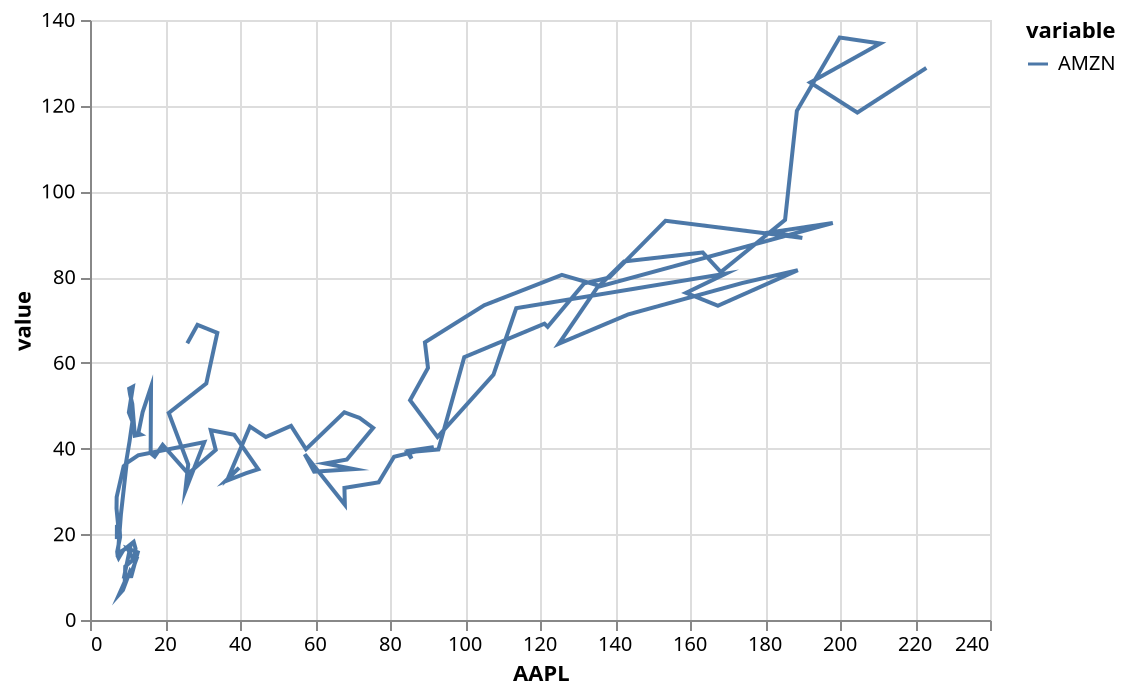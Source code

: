 {"mark": "line", "encoding": {"x": {"field": "AAPL", "type": "quantitative"}, "y": {"field": "value", "type": "quantitative"}, "color": {"field": "variable", "type": "nominal"}, "order": {"field": "date", "type": "temporal"}}, "$schema": "https://vega.github.io/schema/vega-lite/v2.json", "width": 450, "height": 300, "selection": {"grid": {"type": "interval", "bind": "scales"}}, "data": {"values": [{"AAPL": 25.94, "date": "2000-01-01", "variable": "AMZN", "value": 64.56}, {"AAPL": 28.66, "date": "2000-02-01", "variable": "AMZN", "value": 68.87}, {"AAPL": 33.95, "date": "2000-03-01", "variable": "AMZN", "value": 67.0}, {"AAPL": 31.01, "date": "2000-04-01", "variable": "AMZN", "value": 55.19}, {"AAPL": 21.0, "date": "2000-05-01", "variable": "AMZN", "value": 48.31}, {"AAPL": 26.19, "date": "2000-06-01", "variable": "AMZN", "value": 36.31}, {"AAPL": 25.41, "date": "2000-07-01", "variable": "AMZN", "value": 30.12}, {"AAPL": 30.47, "date": "2000-08-01", "variable": "AMZN", "value": 41.5}, {"AAPL": 12.88, "date": "2000-09-01", "variable": "AMZN", "value": 38.44}, {"AAPL": 9.78, "date": "2000-10-01", "variable": "AMZN", "value": 36.62}, {"AAPL": 8.25, "date": "2000-11-01", "variable": "AMZN", "value": 24.69}, {"AAPL": 7.44, "date": "2000-12-01", "variable": "AMZN", "value": 15.56}, {"AAPL": 10.81, "date": "2001-01-01", "variable": "AMZN", "value": 17.31}, {"AAPL": 9.12, "date": "2001-02-01", "variable": "AMZN", "value": 10.19}, {"AAPL": 11.03, "date": "2001-03-01", "variable": "AMZN", "value": 10.23}, {"AAPL": 12.74, "date": "2001-04-01", "variable": "AMZN", "value": 15.78}, {"AAPL": 9.98, "date": "2001-05-01", "variable": "AMZN", "value": 16.69}, {"AAPL": 11.62, "date": "2001-06-01", "variable": "AMZN", "value": 14.15}, {"AAPL": 9.4, "date": "2001-07-01", "variable": "AMZN", "value": 12.49}, {"AAPL": 9.27, "date": "2001-08-01", "variable": "AMZN", "value": 8.94}, {"AAPL": 7.76, "date": "2001-09-01", "variable": "AMZN", "value": 5.97}, {"AAPL": 8.78, "date": "2001-10-01", "variable": "AMZN", "value": 6.98}, {"AAPL": 10.65, "date": "2001-11-01", "variable": "AMZN", "value": 11.32}, {"AAPL": 10.95, "date": "2001-12-01", "variable": "AMZN", "value": 10.82}, {"AAPL": 12.36, "date": "2002-01-01", "variable": "AMZN", "value": 14.19}, {"AAPL": 10.85, "date": "2002-02-01", "variable": "AMZN", "value": 14.1}, {"AAPL": 11.84, "date": "2002-03-01", "variable": "AMZN", "value": 14.3}, {"AAPL": 12.14, "date": "2002-04-01", "variable": "AMZN", "value": 16.69}, {"AAPL": 11.65, "date": "2002-05-01", "variable": "AMZN", "value": 18.23}, {"AAPL": 8.86, "date": "2002-06-01", "variable": "AMZN", "value": 16.25}, {"AAPL": 7.63, "date": "2002-07-01", "variable": "AMZN", "value": 14.45}, {"AAPL": 7.38, "date": "2002-08-01", "variable": "AMZN", "value": 14.94}, {"AAPL": 7.25, "date": "2002-09-01", "variable": "AMZN", "value": 15.93}, {"AAPL": 8.03, "date": "2002-10-01", "variable": "AMZN", "value": 19.36}, {"AAPL": 7.75, "date": "2002-11-01", "variable": "AMZN", "value": 23.35}, {"AAPL": 7.16, "date": "2002-12-01", "variable": "AMZN", "value": 18.89}, {"AAPL": 7.18, "date": "2003-01-01", "variable": "AMZN", "value": 21.85}, {"AAPL": 7.51, "date": "2003-02-01", "variable": "AMZN", "value": 22.01}, {"AAPL": 7.07, "date": "2003-03-01", "variable": "AMZN", "value": 26.03}, {"AAPL": 7.11, "date": "2003-04-01", "variable": "AMZN", "value": 28.69}, {"AAPL": 8.98, "date": "2003-05-01", "variable": "AMZN", "value": 35.89}, {"AAPL": 9.53, "date": "2003-06-01", "variable": "AMZN", "value": 36.32}, {"AAPL": 10.54, "date": "2003-07-01", "variable": "AMZN", "value": 41.64}, {"AAPL": 11.31, "date": "2003-08-01", "variable": "AMZN", "value": 46.32}, {"AAPL": 10.36, "date": "2003-09-01", "variable": "AMZN", "value": 48.43}, {"AAPL": 11.44, "date": "2003-10-01", "variable": "AMZN", "value": 54.43}, {"AAPL": 10.45, "date": "2003-11-01", "variable": "AMZN", "value": 53.97}, {"AAPL": 10.69, "date": "2003-12-01", "variable": "AMZN", "value": 52.62}, {"AAPL": 11.28, "date": "2004-01-01", "variable": "AMZN", "value": 50.4}, {"AAPL": 11.96, "date": "2004-02-01", "variable": "AMZN", "value": 43.01}, {"AAPL": 13.52, "date": "2004-03-01", "variable": "AMZN", "value": 43.28}, {"AAPL": 12.89, "date": "2004-04-01", "variable": "AMZN", "value": 43.6}, {"AAPL": 14.03, "date": "2004-05-01", "variable": "AMZN", "value": 48.5}, {"AAPL": 16.27, "date": "2004-06-01", "variable": "AMZN", "value": 54.4}, {"AAPL": 16.17, "date": "2004-07-01", "variable": "AMZN", "value": 38.92}, {"AAPL": 17.25, "date": "2004-08-01", "variable": "AMZN", "value": 38.14}, {"AAPL": 19.38, "date": "2004-09-01", "variable": "AMZN", "value": 40.86}, {"AAPL": 26.2, "date": "2004-10-01", "variable": "AMZN", "value": 34.13}, {"AAPL": 33.53, "date": "2004-11-01", "variable": "AMZN", "value": 39.68}, {"AAPL": 32.2, "date": "2004-12-01", "variable": "AMZN", "value": 44.29}, {"AAPL": 38.45, "date": "2005-01-01", "variable": "AMZN", "value": 43.22}, {"AAPL": 44.86, "date": "2005-02-01", "variable": "AMZN", "value": 35.18}, {"AAPL": 41.67, "date": "2005-03-01", "variable": "AMZN", "value": 34.27}, {"AAPL": 36.06, "date": "2005-04-01", "variable": "AMZN", "value": 32.36}, {"AAPL": 39.76, "date": "2005-05-01", "variable": "AMZN", "value": 35.51}, {"AAPL": 36.81, "date": "2005-06-01", "variable": "AMZN", "value": 33.09}, {"AAPL": 42.65, "date": "2005-07-01", "variable": "AMZN", "value": 45.15}, {"AAPL": 46.89, "date": "2005-08-01", "variable": "AMZN", "value": 42.7}, {"AAPL": 53.61, "date": "2005-09-01", "variable": "AMZN", "value": 45.3}, {"AAPL": 57.59, "date": "2005-10-01", "variable": "AMZN", "value": 39.86}, {"AAPL": 67.82, "date": "2005-11-01", "variable": "AMZN", "value": 48.46}, {"AAPL": 71.89, "date": "2005-12-01", "variable": "AMZN", "value": 47.15}, {"AAPL": 75.51, "date": "2006-01-01", "variable": "AMZN", "value": 44.82}, {"AAPL": 68.49, "date": "2006-02-01", "variable": "AMZN", "value": 37.44}, {"AAPL": 62.72, "date": "2006-03-01", "variable": "AMZN", "value": 36.53}, {"AAPL": 70.39, "date": "2006-04-01", "variable": "AMZN", "value": 35.21}, {"AAPL": 59.77, "date": "2006-05-01", "variable": "AMZN", "value": 34.61}, {"AAPL": 57.27, "date": "2006-06-01", "variable": "AMZN", "value": 38.68}, {"AAPL": 67.96, "date": "2006-07-01", "variable": "AMZN", "value": 26.89}, {"AAPL": 67.85, "date": "2006-08-01", "variable": "AMZN", "value": 30.83}, {"AAPL": 76.98, "date": "2006-09-01", "variable": "AMZN", "value": 32.12}, {"AAPL": 81.08, "date": "2006-10-01", "variable": "AMZN", "value": 38.09}, {"AAPL": 91.66, "date": "2006-11-01", "variable": "AMZN", "value": 40.34}, {"AAPL": 84.84, "date": "2006-12-01", "variable": "AMZN", "value": 39.46}, {"AAPL": 85.73, "date": "2007-01-01", "variable": "AMZN", "value": 37.67}, {"AAPL": 84.61, "date": "2007-02-01", "variable": "AMZN", "value": 39.14}, {"AAPL": 92.91, "date": "2007-03-01", "variable": "AMZN", "value": 39.79}, {"AAPL": 99.8, "date": "2007-04-01", "variable": "AMZN", "value": 61.33}, {"AAPL": 121.19, "date": "2007-05-01", "variable": "AMZN", "value": 69.14}, {"AAPL": 122.04, "date": "2007-06-01", "variable": "AMZN", "value": 68.41}, {"AAPL": 131.76, "date": "2007-07-01", "variable": "AMZN", "value": 78.54}, {"AAPL": 138.48, "date": "2007-08-01", "variable": "AMZN", "value": 79.91}, {"AAPL": 153.47, "date": "2007-09-01", "variable": "AMZN", "value": 93.15}, {"AAPL": 189.95, "date": "2007-10-01", "variable": "AMZN", "value": 89.15}, {"AAPL": 182.22, "date": "2007-11-01", "variable": "AMZN", "value": 90.56}, {"AAPL": 198.08, "date": "2007-12-01", "variable": "AMZN", "value": 92.64}, {"AAPL": 135.36, "date": "2008-01-01", "variable": "AMZN", "value": 77.7}, {"AAPL": 125.02, "date": "2008-02-01", "variable": "AMZN", "value": 64.47}, {"AAPL": 143.5, "date": "2008-03-01", "variable": "AMZN", "value": 71.3}, {"AAPL": 173.95, "date": "2008-04-01", "variable": "AMZN", "value": 78.63}, {"AAPL": 188.75, "date": "2008-05-01", "variable": "AMZN", "value": 81.62}, {"AAPL": 167.44, "date": "2008-06-01", "variable": "AMZN", "value": 73.33}, {"AAPL": 158.95, "date": "2008-07-01", "variable": "AMZN", "value": 76.34}, {"AAPL": 169.53, "date": "2008-08-01", "variable": "AMZN", "value": 80.81}, {"AAPL": 113.66, "date": "2008-09-01", "variable": "AMZN", "value": 72.76}, {"AAPL": 107.59, "date": "2008-10-01", "variable": "AMZN", "value": 57.24}, {"AAPL": 92.67, "date": "2008-11-01", "variable": "AMZN", "value": 42.7}, {"AAPL": 85.35, "date": "2008-12-01", "variable": "AMZN", "value": 51.28}, {"AAPL": 90.13, "date": "2009-01-01", "variable": "AMZN", "value": 58.82}, {"AAPL": 89.31, "date": "2009-02-01", "variable": "AMZN", "value": 64.79}, {"AAPL": 105.12, "date": "2009-03-01", "variable": "AMZN", "value": 73.44}, {"AAPL": 125.83, "date": "2009-04-01", "variable": "AMZN", "value": 80.52}, {"AAPL": 135.81, "date": "2009-05-01", "variable": "AMZN", "value": 77.99}, {"AAPL": 142.43, "date": "2009-06-01", "variable": "AMZN", "value": 83.66}, {"AAPL": 163.39, "date": "2009-07-01", "variable": "AMZN", "value": 85.76}, {"AAPL": 168.21, "date": "2009-08-01", "variable": "AMZN", "value": 81.19}, {"AAPL": 185.35, "date": "2009-09-01", "variable": "AMZN", "value": 93.36}, {"AAPL": 188.5, "date": "2009-10-01", "variable": "AMZN", "value": 118.81}, {"AAPL": 199.91, "date": "2009-11-01", "variable": "AMZN", "value": 135.91}, {"AAPL": 210.73, "date": "2009-12-01", "variable": "AMZN", "value": 134.52}, {"AAPL": 192.06, "date": "2010-01-01", "variable": "AMZN", "value": 125.41}, {"AAPL": 204.62, "date": "2010-02-01", "variable": "AMZN", "value": 118.4}, {"AAPL": 223.02, "date": "2010-03-01", "variable": "AMZN", "value": 128.82}]}}